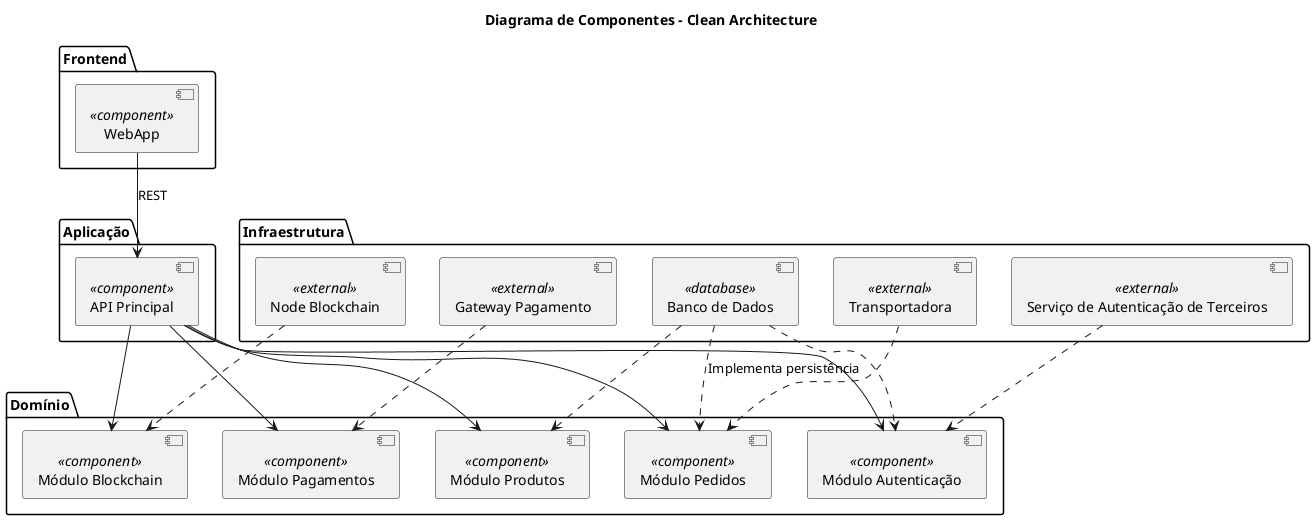 @startuml ComponentDiagram

title Diagrama de Componentes - Clean Architecture

package "Frontend" {
  [WebApp] <<component>>
}

package "Aplicação" {
  [API Principal] <<component>>
}

package "Domínio" {
  [Módulo Pedidos] <<component>>
  [Módulo Produtos] <<component>>
  [Módulo Pagamentos] <<component>>
  [Módulo Autenticação] <<component>>
  [Módulo Blockchain] <<component>>
}

package "Infraestrutura" {
  [Banco de Dados] <<database>>
  [Node Blockchain] <<external>>
  [Gateway Pagamento] <<external>>
  [Transportadora] <<external>>
  [Serviço de Autenticação de Terceiros] <<external>>
}

[WebApp] --> [API Principal] : REST

[API Principal] --> [Módulo Pedidos]
[API Principal] --> [Módulo Produtos]
[API Principal] --> [Módulo Pagamentos]
[API Principal] --> [Módulo Autenticação]
[API Principal] --> [Módulo Blockchain]


[Banco de Dados] ..> [Módulo Pedidos] : Implementa persistência
[Banco de Dados] ..> [Módulo Produtos]
[Banco de Dados] ..> [Módulo Autenticação]
[Gateway Pagamento] ..> [Módulo Pagamentos]
[Node Blockchain] ..> [Módulo Blockchain]
[Transportadora] ..> [Módulo Pedidos]
[Serviço de Autenticação de Terceiros] ..> [Módulo Autenticação]

@enduml
